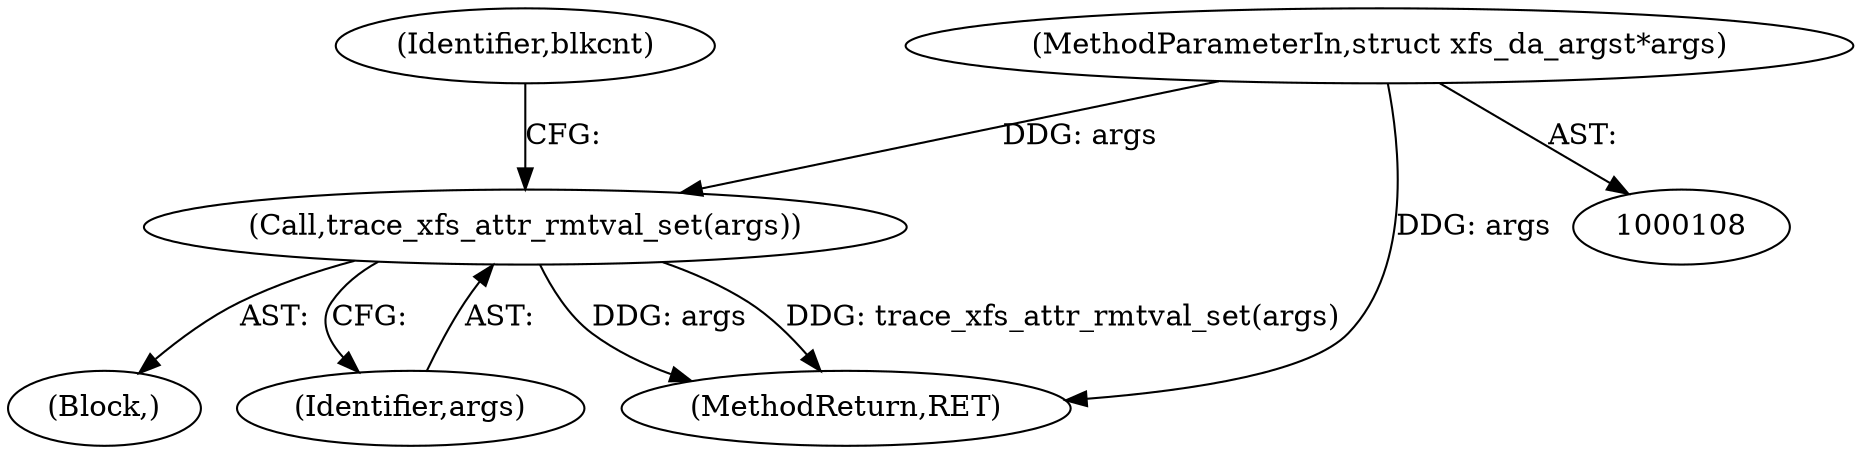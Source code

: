 digraph "0_linux_8275cdd0e7ac550dcce2b3ef6d2fb3b808c1ae59_9@pointer" {
"1000143" [label="(Call,trace_xfs_attr_rmtval_set(args))"];
"1000109" [label="(MethodParameterIn,struct xfs_da_args\t*args)"];
"1000146" [label="(Identifier,blkcnt)"];
"1000110" [label="(Block,)"];
"1000109" [label="(MethodParameterIn,struct xfs_da_args\t*args)"];
"1000144" [label="(Identifier,args)"];
"1000449" [label="(MethodReturn,RET)"];
"1000143" [label="(Call,trace_xfs_attr_rmtval_set(args))"];
"1000143" -> "1000110"  [label="AST: "];
"1000143" -> "1000144"  [label="CFG: "];
"1000144" -> "1000143"  [label="AST: "];
"1000146" -> "1000143"  [label="CFG: "];
"1000143" -> "1000449"  [label="DDG: args"];
"1000143" -> "1000449"  [label="DDG: trace_xfs_attr_rmtval_set(args)"];
"1000109" -> "1000143"  [label="DDG: args"];
"1000109" -> "1000108"  [label="AST: "];
"1000109" -> "1000449"  [label="DDG: args"];
}
